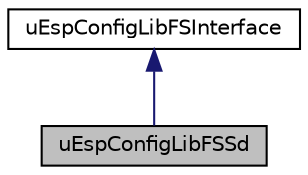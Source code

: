 digraph "uEspConfigLibFSSd"
{
 // LATEX_PDF_SIZE
  edge [fontname="Helvetica",fontsize="10",labelfontname="Helvetica",labelfontsize="10"];
  node [fontname="Helvetica",fontsize="10",shape=record];
  Node1 [label="uEspConfigLibFSSd",height=0.2,width=0.4,color="black", fillcolor="grey75", style="filled", fontcolor="black",tooltip="The deffinitive ESP32 and ESP8266 configuration Arduino library, uEspConfigLib - SD-card FileSystem i..."];
  Node2 -> Node1 [dir="back",color="midnightblue",fontsize="10",style="solid",fontname="Helvetica"];
  Node2 [label="uEspConfigLibFSInterface",height=0.2,width=0.4,color="black", fillcolor="white", style="filled",URL="$classuEspConfigLibFSInterface.html",tooltip="The deffinitive ESP32 and ESP8266 configuration Arduino library, uEspConfigLib - FileSystem interface..."];
}
